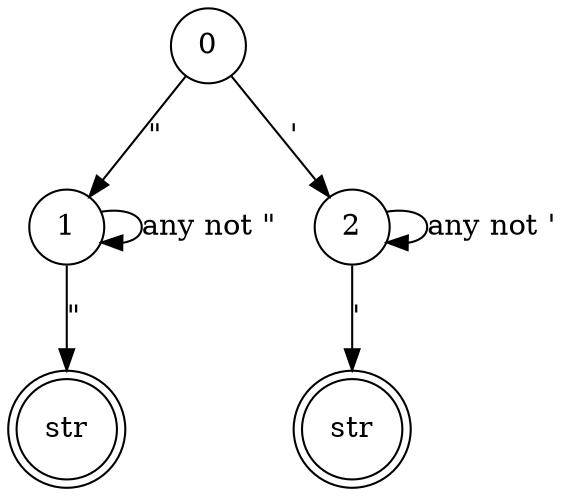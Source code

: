 // 字符串状态机
digraph StringSm {
  // 全局样式
  node [shape=circle]
  // 状态样式
  node0 [label=0]
  node1 [label=1]
  node2 [label=2]
  nodestr1 [label=str, peripheries=2]
  nodestr2 [label=str, peripheries=2]

  // 0 -> 
  node0 -> node1 [label="\""]
  node0 -> node2 [label="\'"]

  // 1 -> 
  node1 -> node1 [label="any not \""]
  node1 -> nodestr1 [label="\""]

  // 2 -> 
  node2 -> node2 [label="any not \'"]
  node2 -> nodestr2 [label="'"]
}
